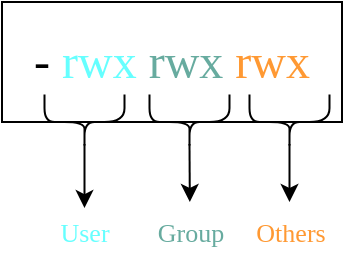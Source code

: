<mxfile version="26.1.1">
  <diagram name="Page-1" id="tT1DGQbiog5SqWjkDfTY">
    <mxGraphModel dx="819" dy="446" grid="1" gridSize="10" guides="1" tooltips="1" connect="1" arrows="1" fold="1" page="1" pageScale="1" pageWidth="827" pageHeight="1169" math="0" shadow="0">
      <root>
        <mxCell id="0" />
        <mxCell id="1" parent="0" />
        <mxCell id="ui-YX1ZS1hCWvexbHD3b-1" value="&lt;font style=&quot;font-size: 24px;&quot;&gt;&lt;font style=&quot;&quot; face=&quot;Comic Sans MS&quot;&gt;- &lt;font style=&quot;color: rgb(102, 255, 255);&quot;&gt;rwx&lt;/font&gt; &lt;font style=&quot;color: rgb(103, 171, 159);&quot;&gt;rw&lt;/font&gt;&lt;/font&gt;&lt;span style=&quot;font-family: &amp;quot;Comic Sans MS&amp;quot;;&quot;&gt;&lt;font style=&quot;color: rgb(103, 171, 159);&quot;&gt;x &lt;/font&gt;&lt;font style=&quot;color: rgb(255, 153, 51);&quot;&gt;rwx&lt;/font&gt;&lt;/span&gt;&lt;/font&gt;" style="rounded=0;whiteSpace=wrap;html=1;" vertex="1" parent="1">
          <mxGeometry x="320" y="240" width="170" height="60" as="geometry" />
        </mxCell>
        <mxCell id="ui-YX1ZS1hCWvexbHD3b-3" value="&lt;font style=&quot;font-size: 13px;&quot;&gt;User&lt;/font&gt;" style="text;html=1;align=center;verticalAlign=middle;resizable=0;points=[];autosize=1;strokeColor=none;fillColor=none;fontFamily=Comic Sans MS;fontColor=#66FFFF;" vertex="1" parent="1">
          <mxGeometry x="336.25" y="340" width="50" height="30" as="geometry" />
        </mxCell>
        <mxCell id="ui-YX1ZS1hCWvexbHD3b-4" value="&lt;font style=&quot;font-size: 13px;&quot;&gt;Group&lt;/font&gt;" style="text;html=1;align=center;verticalAlign=middle;resizable=0;points=[];autosize=1;strokeColor=none;fillColor=none;fontFamily=Comic Sans MS;fontColor=#67AB9F;" vertex="1" parent="1">
          <mxGeometry x="384" y="340" width="60" height="30" as="geometry" />
        </mxCell>
        <mxCell id="ui-YX1ZS1hCWvexbHD3b-5" value="&lt;font style=&quot;color: rgb(255, 153, 51); font-size: 13px;&quot;&gt;Others&lt;/font&gt;" style="text;html=1;align=center;verticalAlign=middle;resizable=0;points=[];autosize=1;strokeColor=none;fillColor=none;fontFamily=Comic Sans MS;" vertex="1" parent="1">
          <mxGeometry x="428.75" y="340" width="70" height="30" as="geometry" />
        </mxCell>
        <mxCell id="ui-YX1ZS1hCWvexbHD3b-6" value="" style="shape=curlyBracket;whiteSpace=wrap;html=1;rounded=1;flipH=1;labelPosition=right;verticalLabelPosition=middle;align=left;verticalAlign=middle;rotation=90;size=0.5;" vertex="1" parent="1">
          <mxGeometry x="347.5" y="280" width="27.5" height="40" as="geometry" />
        </mxCell>
        <mxCell id="ui-YX1ZS1hCWvexbHD3b-7" value="" style="shape=curlyBracket;whiteSpace=wrap;html=1;rounded=1;flipH=1;labelPosition=right;verticalLabelPosition=middle;align=left;verticalAlign=middle;rotation=90;size=0.5;" vertex="1" parent="1">
          <mxGeometry x="400" y="280" width="27.5" height="40" as="geometry" />
        </mxCell>
        <mxCell id="ui-YX1ZS1hCWvexbHD3b-8" value="" style="shape=curlyBracket;whiteSpace=wrap;html=1;rounded=1;flipH=1;labelPosition=right;verticalLabelPosition=middle;align=left;verticalAlign=middle;rotation=90;size=0.5;" vertex="1" parent="1">
          <mxGeometry x="450" y="280" width="27.5" height="40" as="geometry" />
        </mxCell>
        <mxCell id="ui-YX1ZS1hCWvexbHD3b-9" value="" style="endArrow=classic;html=1;rounded=0;exitX=0.1;exitY=0.5;exitDx=0;exitDy=0;exitPerimeter=0;entryX=0.5;entryY=0.101;entryDx=0;entryDy=0;entryPerimeter=0;" edge="1" parent="1" source="ui-YX1ZS1hCWvexbHD3b-6" target="ui-YX1ZS1hCWvexbHD3b-3">
          <mxGeometry width="50" height="50" relative="1" as="geometry">
            <mxPoint x="370" y="350" as="sourcePoint" />
            <mxPoint x="420" y="300" as="targetPoint" />
          </mxGeometry>
        </mxCell>
        <mxCell id="ui-YX1ZS1hCWvexbHD3b-10" value="" style="endArrow=classic;html=1;rounded=0;exitX=0.1;exitY=0.5;exitDx=0;exitDy=0;exitPerimeter=0;" edge="1" parent="1" source="ui-YX1ZS1hCWvexbHD3b-7" target="ui-YX1ZS1hCWvexbHD3b-4">
          <mxGeometry width="50" height="50" relative="1" as="geometry">
            <mxPoint x="371" y="321" as="sourcePoint" />
            <mxPoint x="371" y="353" as="targetPoint" />
          </mxGeometry>
        </mxCell>
        <mxCell id="ui-YX1ZS1hCWvexbHD3b-11" value="" style="endArrow=classic;html=1;rounded=0;exitX=0.1;exitY=0.5;exitDx=0;exitDy=0;exitPerimeter=0;" edge="1" parent="1" source="ui-YX1ZS1hCWvexbHD3b-8" target="ui-YX1ZS1hCWvexbHD3b-5">
          <mxGeometry width="50" height="50" relative="1" as="geometry">
            <mxPoint x="381" y="331" as="sourcePoint" />
            <mxPoint x="381" y="363" as="targetPoint" />
          </mxGeometry>
        </mxCell>
      </root>
    </mxGraphModel>
  </diagram>
</mxfile>
